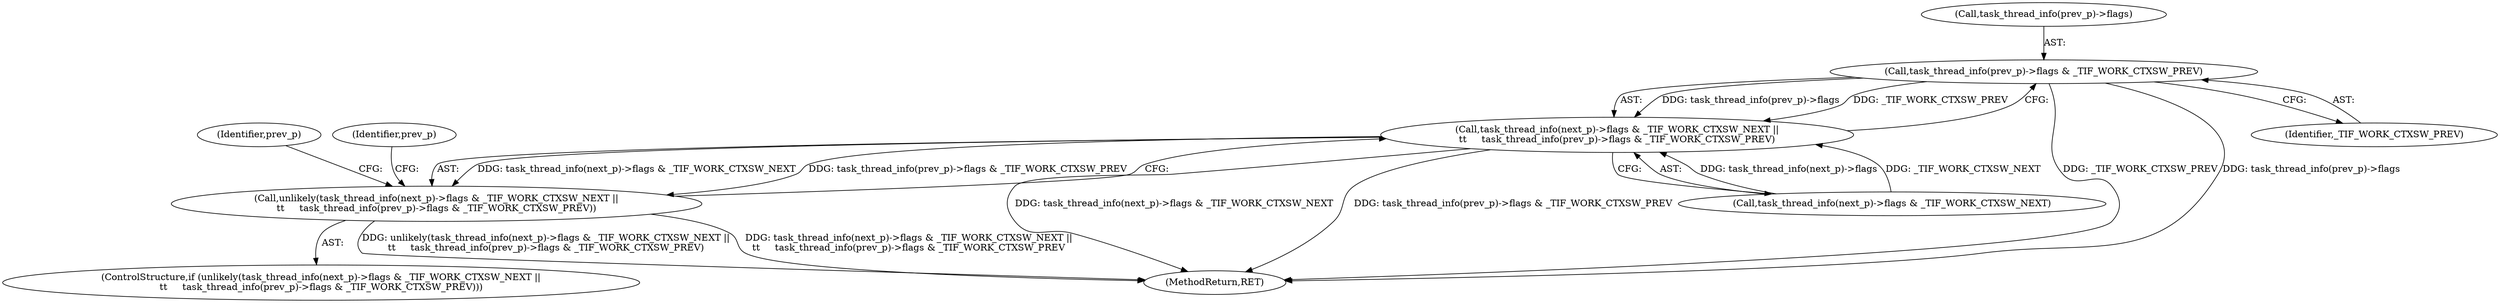 digraph "0_linux_f647d7c155f069c1a068030255c300663516420e@API" {
"1000324" [label="(Call,task_thread_info(prev_p)->flags & _TIF_WORK_CTXSW_PREV)"];
"1000317" [label="(Call,task_thread_info(next_p)->flags & _TIF_WORK_CTXSW_NEXT ||\n\t\t     task_thread_info(prev_p)->flags & _TIF_WORK_CTXSW_PREV)"];
"1000316" [label="(Call,unlikely(task_thread_info(next_p)->flags & _TIF_WORK_CTXSW_NEXT ||\n\t\t     task_thread_info(prev_p)->flags & _TIF_WORK_CTXSW_PREV))"];
"1000316" [label="(Call,unlikely(task_thread_info(next_p)->flags & _TIF_WORK_CTXSW_NEXT ||\n\t\t     task_thread_info(prev_p)->flags & _TIF_WORK_CTXSW_PREV))"];
"1000315" [label="(ControlStructure,if (unlikely(task_thread_info(next_p)->flags & _TIF_WORK_CTXSW_NEXT ||\n\t\t     task_thread_info(prev_p)->flags & _TIF_WORK_CTXSW_PREV)))"];
"1000317" [label="(Call,task_thread_info(next_p)->flags & _TIF_WORK_CTXSW_NEXT ||\n\t\t     task_thread_info(prev_p)->flags & _TIF_WORK_CTXSW_PREV)"];
"1000331" [label="(Identifier,prev_p)"];
"1000336" [label="(MethodReturn,RET)"];
"1000335" [label="(Identifier,prev_p)"];
"1000325" [label="(Call,task_thread_info(prev_p)->flags)"];
"1000318" [label="(Call,task_thread_info(next_p)->flags & _TIF_WORK_CTXSW_NEXT)"];
"1000329" [label="(Identifier,_TIF_WORK_CTXSW_PREV)"];
"1000324" [label="(Call,task_thread_info(prev_p)->flags & _TIF_WORK_CTXSW_PREV)"];
"1000324" -> "1000317"  [label="AST: "];
"1000324" -> "1000329"  [label="CFG: "];
"1000325" -> "1000324"  [label="AST: "];
"1000329" -> "1000324"  [label="AST: "];
"1000317" -> "1000324"  [label="CFG: "];
"1000324" -> "1000336"  [label="DDG: _TIF_WORK_CTXSW_PREV"];
"1000324" -> "1000336"  [label="DDG: task_thread_info(prev_p)->flags"];
"1000324" -> "1000317"  [label="DDG: task_thread_info(prev_p)->flags"];
"1000324" -> "1000317"  [label="DDG: _TIF_WORK_CTXSW_PREV"];
"1000317" -> "1000316"  [label="AST: "];
"1000317" -> "1000318"  [label="CFG: "];
"1000318" -> "1000317"  [label="AST: "];
"1000316" -> "1000317"  [label="CFG: "];
"1000317" -> "1000336"  [label="DDG: task_thread_info(next_p)->flags & _TIF_WORK_CTXSW_NEXT"];
"1000317" -> "1000336"  [label="DDG: task_thread_info(prev_p)->flags & _TIF_WORK_CTXSW_PREV"];
"1000317" -> "1000316"  [label="DDG: task_thread_info(next_p)->flags & _TIF_WORK_CTXSW_NEXT"];
"1000317" -> "1000316"  [label="DDG: task_thread_info(prev_p)->flags & _TIF_WORK_CTXSW_PREV"];
"1000318" -> "1000317"  [label="DDG: task_thread_info(next_p)->flags"];
"1000318" -> "1000317"  [label="DDG: _TIF_WORK_CTXSW_NEXT"];
"1000316" -> "1000315"  [label="AST: "];
"1000331" -> "1000316"  [label="CFG: "];
"1000335" -> "1000316"  [label="CFG: "];
"1000316" -> "1000336"  [label="DDG: unlikely(task_thread_info(next_p)->flags & _TIF_WORK_CTXSW_NEXT ||\n\t\t     task_thread_info(prev_p)->flags & _TIF_WORK_CTXSW_PREV)"];
"1000316" -> "1000336"  [label="DDG: task_thread_info(next_p)->flags & _TIF_WORK_CTXSW_NEXT ||\n\t\t     task_thread_info(prev_p)->flags & _TIF_WORK_CTXSW_PREV"];
}
